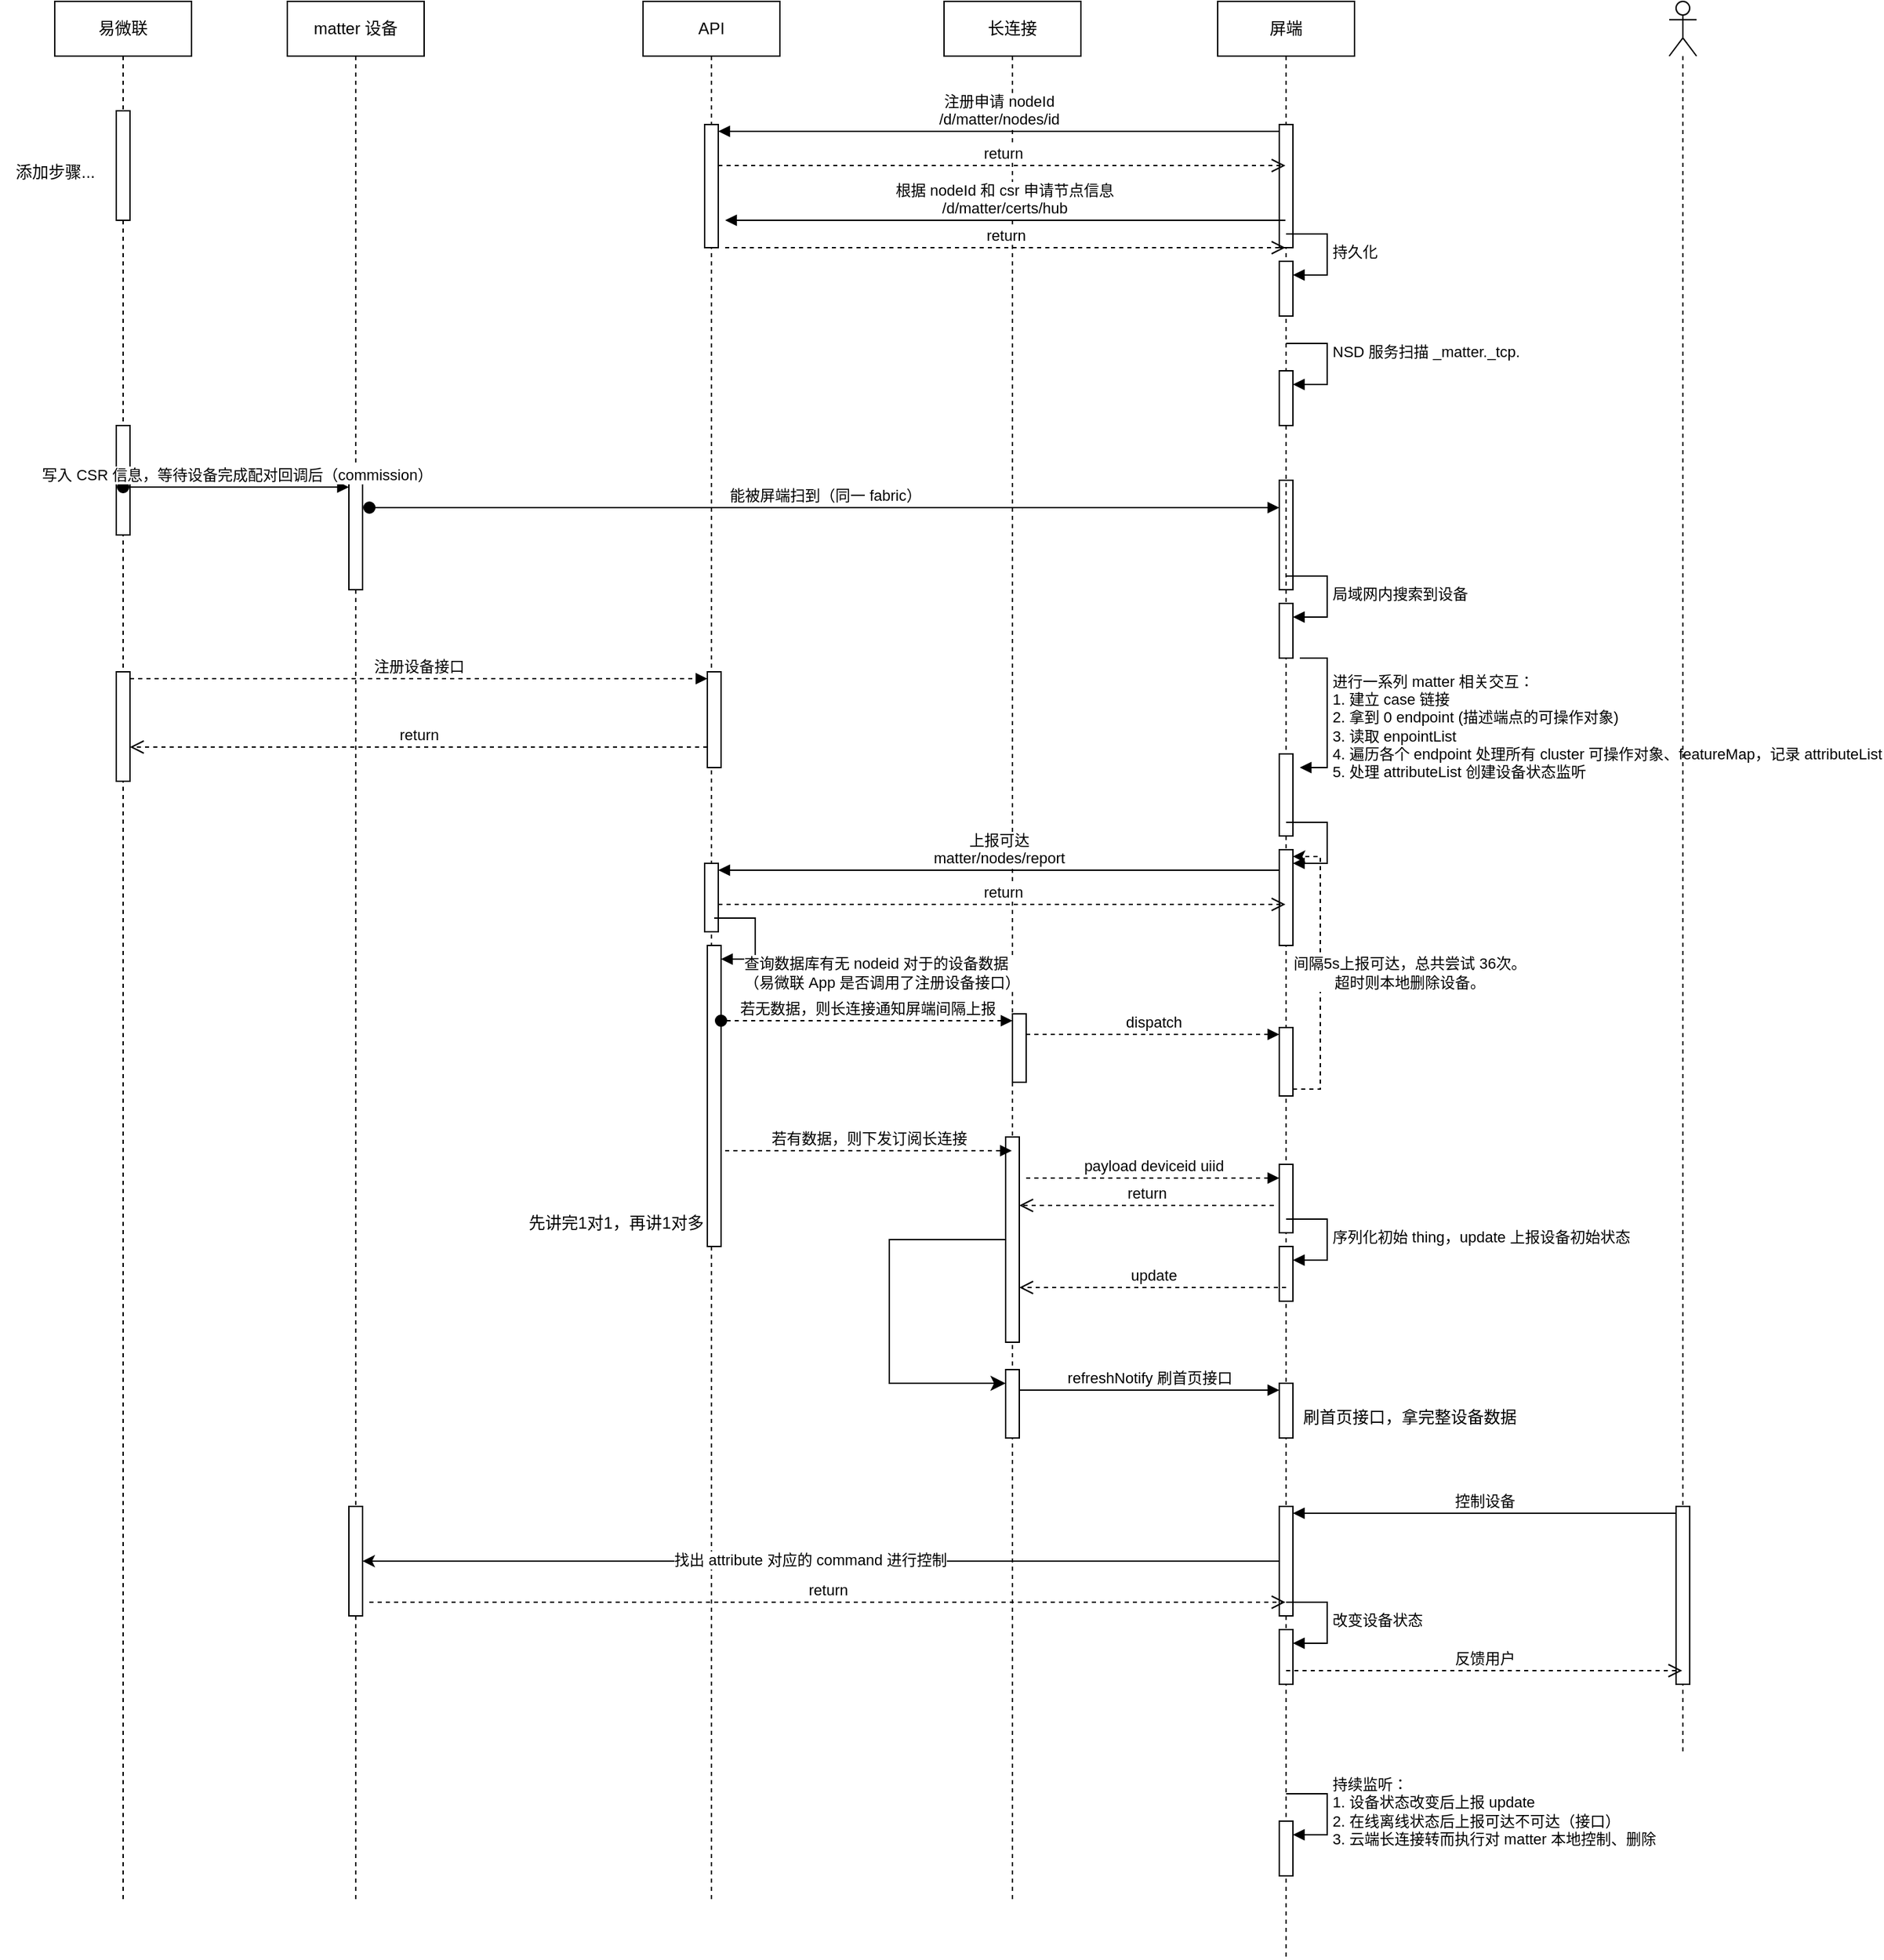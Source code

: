 <mxfile version="24.8.3">
  <diagram name="第 1 页" id="DqAuJEAkPbMgBLOHVG0x">
    <mxGraphModel dx="2074" dy="1121" grid="1" gridSize="10" guides="1" tooltips="1" connect="1" arrows="1" fold="1" page="1" pageScale="1" pageWidth="827" pageHeight="1169" math="0" shadow="0">
      <root>
        <mxCell id="0" />
        <mxCell id="1" parent="0" />
        <mxCell id="5-pW2CJAqJHtAn-jCWG6-14" value="" style="edgeStyle=orthogonalEdgeStyle;rounded=0;orthogonalLoop=1;jettySize=auto;html=1;" parent="1" edge="1">
          <mxGeometry relative="1" as="geometry">
            <mxPoint x="750" y="1050" as="sourcePoint" />
            <mxPoint x="749.5" y="1050" as="targetPoint" />
          </mxGeometry>
        </mxCell>
        <mxCell id="5-pW2CJAqJHtAn-jCWG6-81" value="长连接" style="shape=umlLifeline;perimeter=lifelinePerimeter;whiteSpace=wrap;html=1;container=1;dropTarget=0;collapsible=0;recursiveResize=0;outlineConnect=0;portConstraint=eastwest;newEdgeStyle={&quot;curved&quot;:0,&quot;rounded&quot;:0};" parent="1" vertex="1">
          <mxGeometry x="1000" y="40" width="100" height="1390" as="geometry" />
        </mxCell>
        <mxCell id="5-pW2CJAqJHtAn-jCWG6-89" value="" style="html=1;points=[[0,0,0,0,5],[0,1,0,0,-5],[1,0,0,0,5],[1,1,0,0,-5]];perimeter=orthogonalPerimeter;outlineConnect=0;targetShapes=umlLifeline;portConstraint=eastwest;newEdgeStyle={&quot;curved&quot;:0,&quot;rounded&quot;:0};" parent="5-pW2CJAqJHtAn-jCWG6-81" vertex="1">
          <mxGeometry x="50" y="740" width="10" height="50" as="geometry" />
        </mxCell>
        <mxCell id="5-pW2CJAqJHtAn-jCWG6-97" value="" style="html=1;points=[[0,0,0,0,5],[0,1,0,0,-5],[1,0,0,0,5],[1,1,0,0,-5]];perimeter=orthogonalPerimeter;outlineConnect=0;targetShapes=umlLifeline;portConstraint=eastwest;newEdgeStyle={&quot;curved&quot;:0,&quot;rounded&quot;:0};" parent="5-pW2CJAqJHtAn-jCWG6-81" vertex="1">
          <mxGeometry x="45" y="830" width="10" height="150" as="geometry" />
        </mxCell>
        <mxCell id="5-pW2CJAqJHtAn-jCWG6-109" value="" style="html=1;points=[[0,0,0,0,5],[0,1,0,0,-5],[1,0,0,0,5],[1,1,0,0,-5]];perimeter=orthogonalPerimeter;outlineConnect=0;targetShapes=umlLifeline;portConstraint=eastwest;newEdgeStyle={&quot;curved&quot;:0,&quot;rounded&quot;:0};" parent="5-pW2CJAqJHtAn-jCWG6-81" vertex="1">
          <mxGeometry x="45" y="1000" width="10" height="50" as="geometry" />
        </mxCell>
        <mxCell id="5-pW2CJAqJHtAn-jCWG6-110" value="" style="edgeStyle=segmentEdgeStyle;endArrow=classic;html=1;curved=0;rounded=0;endSize=8;startSize=8;sourcePerimeterSpacing=0;targetPerimeterSpacing=0;" parent="5-pW2CJAqJHtAn-jCWG6-81" source="5-pW2CJAqJHtAn-jCWG6-97" target="5-pW2CJAqJHtAn-jCWG6-109" edge="1">
          <mxGeometry width="100" relative="1" as="geometry">
            <mxPoint x="-90" y="950" as="sourcePoint" />
            <mxPoint x="10" y="990" as="targetPoint" />
            <Array as="points">
              <mxPoint x="-40" y="905" />
              <mxPoint x="-40" y="1010" />
            </Array>
          </mxGeometry>
        </mxCell>
        <mxCell id="5-pW2CJAqJHtAn-jCWG6-36" value="易微联" style="shape=umlLifeline;perimeter=lifelinePerimeter;whiteSpace=wrap;html=1;container=1;dropTarget=0;collapsible=0;recursiveResize=0;outlineConnect=0;portConstraint=eastwest;newEdgeStyle={&quot;curved&quot;:0,&quot;rounded&quot;:0};" parent="1" vertex="1">
          <mxGeometry x="350" y="40" width="100" height="1390" as="geometry" />
        </mxCell>
        <mxCell id="5-pW2CJAqJHtAn-jCWG6-118" value="" style="html=1;points=[[0,0,0,0,5],[0,1,0,0,-5],[1,0,0,0,5],[1,1,0,0,-5]];perimeter=orthogonalPerimeter;outlineConnect=0;targetShapes=umlLifeline;portConstraint=eastwest;newEdgeStyle={&quot;curved&quot;:0,&quot;rounded&quot;:0};" parent="5-pW2CJAqJHtAn-jCWG6-36" vertex="1">
          <mxGeometry x="45" y="310" width="10" height="80" as="geometry" />
        </mxCell>
        <mxCell id="5-pW2CJAqJHtAn-jCWG6-129" value="" style="html=1;points=[[0,0,0,0,5],[0,1,0,0,-5],[1,0,0,0,5],[1,1,0,0,-5]];perimeter=orthogonalPerimeter;outlineConnect=0;targetShapes=umlLifeline;portConstraint=eastwest;newEdgeStyle={&quot;curved&quot;:0,&quot;rounded&quot;:0};" parent="5-pW2CJAqJHtAn-jCWG6-36" vertex="1">
          <mxGeometry x="45" y="490" width="10" height="80" as="geometry" />
        </mxCell>
        <mxCell id="RfyhS9GIMMwHfUL1kVkt-2" value="" style="html=1;points=[[0,0,0,0,5],[0,1,0,0,-5],[1,0,0,0,5],[1,1,0,0,-5]];perimeter=orthogonalPerimeter;outlineConnect=0;targetShapes=umlLifeline;portConstraint=eastwest;newEdgeStyle={&quot;curved&quot;:0,&quot;rounded&quot;:0};" vertex="1" parent="5-pW2CJAqJHtAn-jCWG6-36">
          <mxGeometry x="45" y="80" width="10" height="80" as="geometry" />
        </mxCell>
        <mxCell id="5-pW2CJAqJHtAn-jCWG6-40" value="matter 设备" style="shape=umlLifeline;perimeter=lifelinePerimeter;whiteSpace=wrap;html=1;container=1;dropTarget=0;collapsible=0;recursiveResize=0;outlineConnect=0;portConstraint=eastwest;newEdgeStyle={&quot;curved&quot;:0,&quot;rounded&quot;:0};" parent="1" vertex="1">
          <mxGeometry x="520" y="40" width="100" height="1390" as="geometry" />
        </mxCell>
        <mxCell id="5-pW2CJAqJHtAn-jCWG6-41" value="" style="html=1;points=[[0,0,0,0,5],[0,1,0,0,-5],[1,0,0,0,5],[1,1,0,0,-5]];perimeter=orthogonalPerimeter;outlineConnect=0;targetShapes=umlLifeline;portConstraint=eastwest;newEdgeStyle={&quot;curved&quot;:0,&quot;rounded&quot;:0};" parent="5-pW2CJAqJHtAn-jCWG6-40" vertex="1">
          <mxGeometry x="45" y="350" width="10" height="80" as="geometry" />
        </mxCell>
        <mxCell id="5-pW2CJAqJHtAn-jCWG6-42" value="写入 CSR 信息，等待设备完成配对回调后（commission）" style="html=1;verticalAlign=bottom;startArrow=oval;endArrow=block;startSize=8;curved=0;rounded=0;entryX=0;entryY=0;entryDx=0;entryDy=5;" parent="5-pW2CJAqJHtAn-jCWG6-40" target="5-pW2CJAqJHtAn-jCWG6-41" edge="1">
          <mxGeometry x="0.006" relative="1" as="geometry">
            <mxPoint x="-120" y="355" as="sourcePoint" />
            <mxPoint as="offset" />
          </mxGeometry>
        </mxCell>
        <mxCell id="5-pW2CJAqJHtAn-jCWG6-53" value="能被屏端扫到（同一 fabric）" style="html=1;verticalAlign=bottom;startArrow=oval;startFill=1;endArrow=block;startSize=8;curved=0;rounded=0;" parent="5-pW2CJAqJHtAn-jCWG6-40" target="5-pW2CJAqJHtAn-jCWG6-44" edge="1">
          <mxGeometry width="60" relative="1" as="geometry">
            <mxPoint x="60" y="370" as="sourcePoint" />
            <mxPoint x="240" y="370" as="targetPoint" />
            <mxPoint as="offset" />
          </mxGeometry>
        </mxCell>
        <mxCell id="5-pW2CJAqJHtAn-jCWG6-44" value="" style="html=1;points=[[0,0,0,0,5],[0,1,0,0,-5],[1,0,0,0,5],[1,1,0,0,-5]];perimeter=orthogonalPerimeter;outlineConnect=0;targetShapes=umlLifeline;portConstraint=eastwest;newEdgeStyle={&quot;curved&quot;:0,&quot;rounded&quot;:0};" parent="5-pW2CJAqJHtAn-jCWG6-40" vertex="1">
          <mxGeometry x="725" y="350" width="10" height="80" as="geometry" />
        </mxCell>
        <mxCell id="5-pW2CJAqJHtAn-jCWG6-137" value="" style="html=1;points=[[0,0,0,0,5],[0,1,0,0,-5],[1,0,0,0,5],[1,1,0,0,-5]];perimeter=orthogonalPerimeter;outlineConnect=0;targetShapes=umlLifeline;portConstraint=eastwest;newEdgeStyle={&quot;curved&quot;:0,&quot;rounded&quot;:0};" parent="5-pW2CJAqJHtAn-jCWG6-40" vertex="1">
          <mxGeometry x="45" y="1100" width="10" height="80" as="geometry" />
        </mxCell>
        <mxCell id="5-pW2CJAqJHtAn-jCWG6-43" value="屏端" style="shape=umlLifeline;perimeter=lifelinePerimeter;whiteSpace=wrap;html=1;container=1;dropTarget=0;collapsible=0;recursiveResize=0;outlineConnect=0;portConstraint=eastwest;newEdgeStyle={&quot;curved&quot;:0,&quot;rounded&quot;:0};" parent="1" vertex="1">
          <mxGeometry x="1200" y="40" width="100" height="1430" as="geometry" />
        </mxCell>
        <mxCell id="5-pW2CJAqJHtAn-jCWG6-54" value="" style="html=1;points=[[0,0,0,0,5],[0,1,0,0,-5],[1,0,0,0,5],[1,1,0,0,-5]];perimeter=orthogonalPerimeter;outlineConnect=0;targetShapes=umlLifeline;portConstraint=eastwest;newEdgeStyle={&quot;curved&quot;:0,&quot;rounded&quot;:0};" parent="5-pW2CJAqJHtAn-jCWG6-43" vertex="1">
          <mxGeometry x="45" y="90" width="10" height="90" as="geometry" />
        </mxCell>
        <mxCell id="5-pW2CJAqJHtAn-jCWG6-65" value="" style="html=1;points=[[0,0,0,0,5],[0,1,0,0,-5],[1,0,0,0,5],[1,1,0,0,-5]];perimeter=orthogonalPerimeter;outlineConnect=0;targetShapes=umlLifeline;portConstraint=eastwest;newEdgeStyle={&quot;curved&quot;:0,&quot;rounded&quot;:0};" parent="5-pW2CJAqJHtAn-jCWG6-43" vertex="1">
          <mxGeometry x="45" y="190" width="10" height="40" as="geometry" />
        </mxCell>
        <mxCell id="5-pW2CJAqJHtAn-jCWG6-66" value="持久化" style="html=1;align=left;spacingLeft=2;endArrow=block;rounded=0;edgeStyle=orthogonalEdgeStyle;curved=0;rounded=0;" parent="5-pW2CJAqJHtAn-jCWG6-43" target="5-pW2CJAqJHtAn-jCWG6-65" edge="1">
          <mxGeometry relative="1" as="geometry">
            <mxPoint x="50" y="170" as="sourcePoint" />
            <Array as="points">
              <mxPoint x="80" y="200" />
            </Array>
          </mxGeometry>
        </mxCell>
        <mxCell id="5-pW2CJAqJHtAn-jCWG6-46" value="NSD 服务扫描 _matter._tcp.&lt;div&gt;&lt;br&gt;&lt;/div&gt;" style="html=1;align=left;spacingLeft=2;endArrow=block;rounded=0;edgeStyle=orthogonalEdgeStyle;curved=0;rounded=0;" parent="5-pW2CJAqJHtAn-jCWG6-43" target="5-pW2CJAqJHtAn-jCWG6-45" edge="1">
          <mxGeometry x="0.012" relative="1" as="geometry">
            <mxPoint x="50" y="250" as="sourcePoint" />
            <Array as="points">
              <mxPoint x="80" y="280" />
            </Array>
            <mxPoint as="offset" />
          </mxGeometry>
        </mxCell>
        <mxCell id="5-pW2CJAqJHtAn-jCWG6-45" value="" style="html=1;points=[[0,0,0,0,5],[0,1,0,0,-5],[1,0,0,0,5],[1,1,0,0,-5]];perimeter=orthogonalPerimeter;outlineConnect=0;targetShapes=umlLifeline;portConstraint=eastwest;newEdgeStyle={&quot;curved&quot;:0,&quot;rounded&quot;:0};" parent="5-pW2CJAqJHtAn-jCWG6-43" vertex="1">
          <mxGeometry x="45" y="270" width="10" height="40" as="geometry" />
        </mxCell>
        <mxCell id="5-pW2CJAqJHtAn-jCWG6-67" value="" style="html=1;points=[[0,0,0,0,5],[0,1,0,0,-5],[1,0,0,0,5],[1,1,0,0,-5]];perimeter=orthogonalPerimeter;outlineConnect=0;targetShapes=umlLifeline;portConstraint=eastwest;newEdgeStyle={&quot;curved&quot;:0,&quot;rounded&quot;:0};" parent="5-pW2CJAqJHtAn-jCWG6-43" vertex="1">
          <mxGeometry x="45" y="440" width="10" height="40" as="geometry" />
        </mxCell>
        <mxCell id="5-pW2CJAqJHtAn-jCWG6-68" value="局域网内搜索到设备" style="html=1;align=left;spacingLeft=2;endArrow=block;rounded=0;edgeStyle=orthogonalEdgeStyle;curved=0;rounded=0;" parent="5-pW2CJAqJHtAn-jCWG6-43" target="5-pW2CJAqJHtAn-jCWG6-67" edge="1">
          <mxGeometry x="0.012" relative="1" as="geometry">
            <mxPoint x="50" y="420" as="sourcePoint" />
            <Array as="points">
              <mxPoint x="80" y="450" />
            </Array>
            <mxPoint as="offset" />
          </mxGeometry>
        </mxCell>
        <mxCell id="5-pW2CJAqJHtAn-jCWG6-69" value="" style="html=1;points=[[0,0,0,0,5],[0,1,0,0,-5],[1,0,0,0,5],[1,1,0,0,-5]];perimeter=orthogonalPerimeter;outlineConnect=0;targetShapes=umlLifeline;portConstraint=eastwest;newEdgeStyle={&quot;curved&quot;:0,&quot;rounded&quot;:0};" parent="5-pW2CJAqJHtAn-jCWG6-43" vertex="1">
          <mxGeometry x="45" y="550" width="10" height="60" as="geometry" />
        </mxCell>
        <mxCell id="5-pW2CJAqJHtAn-jCWG6-70" value="进行一系列 matter 相关交互：&lt;br&gt;1. 建立 case 链接&lt;div&gt;2. 拿到 0 endpoint (描述端点的可操作对象)&lt;br&gt;3. 读取 enpointList&lt;/div&gt;&lt;div&gt;4. 遍历各个 endpoint 处理所有 cluster 可操作对象、featureMap，记录 attributeList&lt;br&gt;5. 处理 attributeList 创建设备状态监听&lt;/div&gt;" style="html=1;align=left;spacingLeft=2;endArrow=block;rounded=0;edgeStyle=orthogonalEdgeStyle;curved=0;rounded=0;" parent="5-pW2CJAqJHtAn-jCWG6-43" edge="1">
          <mxGeometry x="0.161" relative="1" as="geometry">
            <mxPoint x="60" y="480" as="sourcePoint" />
            <Array as="points">
              <mxPoint x="80" y="480" />
              <mxPoint x="80" y="560" />
            </Array>
            <mxPoint x="60" y="560" as="targetPoint" />
            <mxPoint as="offset" />
          </mxGeometry>
        </mxCell>
        <mxCell id="5-pW2CJAqJHtAn-jCWG6-75" value="" style="html=1;align=left;spacingLeft=2;endArrow=block;rounded=0;edgeStyle=orthogonalEdgeStyle;curved=0;rounded=0;" parent="5-pW2CJAqJHtAn-jCWG6-43" target="5-pW2CJAqJHtAn-jCWG6-74" edge="1">
          <mxGeometry x="0.012" relative="1" as="geometry">
            <mxPoint x="50" y="600" as="sourcePoint" />
            <Array as="points">
              <mxPoint x="80" y="630" />
            </Array>
            <mxPoint as="offset" />
          </mxGeometry>
        </mxCell>
        <mxCell id="5-pW2CJAqJHtAn-jCWG6-74" value="" style="html=1;points=[[0,0,0,0,5],[0,1,0,0,-5],[1,0,0,0,5],[1,1,0,0,-5]];perimeter=orthogonalPerimeter;outlineConnect=0;targetShapes=umlLifeline;portConstraint=eastwest;newEdgeStyle={&quot;curved&quot;:0,&quot;rounded&quot;:0};" parent="5-pW2CJAqJHtAn-jCWG6-43" vertex="1">
          <mxGeometry x="45" y="620" width="10" height="70" as="geometry" />
        </mxCell>
        <mxCell id="5-pW2CJAqJHtAn-jCWG6-86" value="" style="html=1;points=[[0,0,0,0,5],[0,1,0,0,-5],[1,0,0,0,5],[1,1,0,0,-5]];perimeter=orthogonalPerimeter;outlineConnect=0;targetShapes=umlLifeline;portConstraint=eastwest;newEdgeStyle={&quot;curved&quot;:0,&quot;rounded&quot;:0};" parent="5-pW2CJAqJHtAn-jCWG6-43" vertex="1">
          <mxGeometry x="45" y="750" width="10" height="50" as="geometry" />
        </mxCell>
        <mxCell id="5-pW2CJAqJHtAn-jCWG6-95" style="edgeStyle=orthogonalEdgeStyle;rounded=0;orthogonalLoop=1;jettySize=auto;html=1;curved=0;exitX=1;exitY=1;exitDx=0;exitDy=-5;exitPerimeter=0;entryX=1;entryY=0;entryDx=0;entryDy=5;entryPerimeter=0;dashed=1;" parent="5-pW2CJAqJHtAn-jCWG6-43" source="5-pW2CJAqJHtAn-jCWG6-86" target="5-pW2CJAqJHtAn-jCWG6-74" edge="1">
          <mxGeometry relative="1" as="geometry" />
        </mxCell>
        <mxCell id="5-pW2CJAqJHtAn-jCWG6-96" value="间隔5s上报可达，总共尝试 36次。&lt;br&gt;超时则本地删除设备。" style="edgeLabel;html=1;align=center;verticalAlign=middle;resizable=0;points=[];" parent="5-pW2CJAqJHtAn-jCWG6-95" vertex="1" connectable="0">
          <mxGeometry x="0.067" y="1" relative="1" as="geometry">
            <mxPoint x="66" y="7" as="offset" />
          </mxGeometry>
        </mxCell>
        <mxCell id="5-pW2CJAqJHtAn-jCWG6-99" value="" style="html=1;points=[[0,0,0,0,5],[0,1,0,0,-5],[1,0,0,0,5],[1,1,0,0,-5]];perimeter=orthogonalPerimeter;outlineConnect=0;targetShapes=umlLifeline;portConstraint=eastwest;newEdgeStyle={&quot;curved&quot;:0,&quot;rounded&quot;:0};" parent="5-pW2CJAqJHtAn-jCWG6-43" vertex="1">
          <mxGeometry x="45" y="850" width="10" height="50" as="geometry" />
        </mxCell>
        <mxCell id="5-pW2CJAqJHtAn-jCWG6-104" value="" style="html=1;points=[[0,0,0,0,5],[0,1,0,0,-5],[1,0,0,0,5],[1,1,0,0,-5]];perimeter=orthogonalPerimeter;outlineConnect=0;targetShapes=umlLifeline;portConstraint=eastwest;newEdgeStyle={&quot;curved&quot;:0,&quot;rounded&quot;:0};" parent="5-pW2CJAqJHtAn-jCWG6-43" vertex="1">
          <mxGeometry x="45" y="910" width="10" height="40" as="geometry" />
        </mxCell>
        <mxCell id="5-pW2CJAqJHtAn-jCWG6-105" value="序列化初始 thing，update 上报设备初始状态" style="html=1;align=left;spacingLeft=2;endArrow=block;rounded=0;edgeStyle=orthogonalEdgeStyle;curved=0;rounded=0;" parent="5-pW2CJAqJHtAn-jCWG6-43" target="5-pW2CJAqJHtAn-jCWG6-104" edge="1">
          <mxGeometry relative="1" as="geometry">
            <mxPoint x="50" y="890" as="sourcePoint" />
            <Array as="points">
              <mxPoint x="80" y="920" />
            </Array>
          </mxGeometry>
        </mxCell>
        <mxCell id="5-pW2CJAqJHtAn-jCWG6-111" value="" style="html=1;points=[[0,0,0,0,5],[0,1,0,0,-5],[1,0,0,0,5],[1,1,0,0,-5]];perimeter=orthogonalPerimeter;outlineConnect=0;targetShapes=umlLifeline;portConstraint=eastwest;newEdgeStyle={&quot;curved&quot;:0,&quot;rounded&quot;:0};" parent="5-pW2CJAqJHtAn-jCWG6-43" vertex="1">
          <mxGeometry x="45" y="1010" width="10" height="40" as="geometry" />
        </mxCell>
        <mxCell id="5-pW2CJAqJHtAn-jCWG6-134" value="" style="html=1;points=[[0,0,0,0,5],[0,1,0,0,-5],[1,0,0,0,5],[1,1,0,0,-5]];perimeter=orthogonalPerimeter;outlineConnect=0;targetShapes=umlLifeline;portConstraint=eastwest;newEdgeStyle={&quot;curved&quot;:0,&quot;rounded&quot;:0};" parent="5-pW2CJAqJHtAn-jCWG6-43" vertex="1">
          <mxGeometry x="45" y="1100" width="10" height="80" as="geometry" />
        </mxCell>
        <mxCell id="5-pW2CJAqJHtAn-jCWG6-141" value="" style="html=1;points=[[0,0,0,0,5],[0,1,0,0,-5],[1,0,0,0,5],[1,1,0,0,-5]];perimeter=orthogonalPerimeter;outlineConnect=0;targetShapes=umlLifeline;portConstraint=eastwest;newEdgeStyle={&quot;curved&quot;:0,&quot;rounded&quot;:0};" parent="5-pW2CJAqJHtAn-jCWG6-43" vertex="1">
          <mxGeometry x="45" y="1190" width="10" height="40" as="geometry" />
        </mxCell>
        <mxCell id="5-pW2CJAqJHtAn-jCWG6-142" value="改变设备状态" style="html=1;align=left;spacingLeft=2;endArrow=block;rounded=0;edgeStyle=orthogonalEdgeStyle;curved=0;rounded=0;" parent="5-pW2CJAqJHtAn-jCWG6-43" target="5-pW2CJAqJHtAn-jCWG6-141" edge="1">
          <mxGeometry x="0.005" relative="1" as="geometry">
            <mxPoint x="50" y="1170" as="sourcePoint" />
            <Array as="points">
              <mxPoint x="80" y="1200" />
            </Array>
            <mxPoint as="offset" />
          </mxGeometry>
        </mxCell>
        <mxCell id="5-pW2CJAqJHtAn-jCWG6-145" value="" style="html=1;points=[[0,0,0,0,5],[0,1,0,0,-5],[1,0,0,0,5],[1,1,0,0,-5]];perimeter=orthogonalPerimeter;outlineConnect=0;targetShapes=umlLifeline;portConstraint=eastwest;newEdgeStyle={&quot;curved&quot;:0,&quot;rounded&quot;:0};" parent="5-pW2CJAqJHtAn-jCWG6-43" vertex="1">
          <mxGeometry x="45" y="1330" width="10" height="40" as="geometry" />
        </mxCell>
        <mxCell id="5-pW2CJAqJHtAn-jCWG6-146" value="持续监听：&lt;br&gt;1. 设备状态改变后上报 update&lt;br&gt;2. 在线离线状态后上报可达不可达（接口）&lt;br&gt;3. 云端长连接转而执行对 matter 本地控制、删除" style="html=1;align=left;spacingLeft=2;endArrow=block;rounded=0;edgeStyle=orthogonalEdgeStyle;curved=0;rounded=0;" parent="5-pW2CJAqJHtAn-jCWG6-43" target="5-pW2CJAqJHtAn-jCWG6-145" edge="1">
          <mxGeometry x="0.005" relative="1" as="geometry">
            <mxPoint x="50" y="1310" as="sourcePoint" />
            <Array as="points">
              <mxPoint x="80" y="1340" />
            </Array>
            <mxPoint as="offset" />
          </mxGeometry>
        </mxCell>
        <mxCell id="5-pW2CJAqJHtAn-jCWG6-57" value="API" style="shape=umlLifeline;perimeter=lifelinePerimeter;whiteSpace=wrap;html=1;container=1;dropTarget=0;collapsible=0;recursiveResize=0;outlineConnect=0;portConstraint=eastwest;newEdgeStyle={&quot;curved&quot;:0,&quot;rounded&quot;:0};" parent="1" vertex="1">
          <mxGeometry x="780" y="40" width="100" height="1390" as="geometry" />
        </mxCell>
        <mxCell id="5-pW2CJAqJHtAn-jCWG6-60" value="" style="html=1;points=[[0,0,0,0,5],[0,1,0,0,-5],[1,0,0,0,5],[1,1,0,0,-5]];perimeter=orthogonalPerimeter;outlineConnect=0;targetShapes=umlLifeline;portConstraint=eastwest;newEdgeStyle={&quot;curved&quot;:0,&quot;rounded&quot;:0};" parent="5-pW2CJAqJHtAn-jCWG6-57" vertex="1">
          <mxGeometry x="45" y="90" width="10" height="90" as="geometry" />
        </mxCell>
        <mxCell id="5-pW2CJAqJHtAn-jCWG6-76" value="" style="html=1;points=[[0,0,0,0,5],[0,1,0,0,-5],[1,0,0,0,5],[1,1,0,0,-5]];perimeter=orthogonalPerimeter;outlineConnect=0;targetShapes=umlLifeline;portConstraint=eastwest;newEdgeStyle={&quot;curved&quot;:0,&quot;rounded&quot;:0};" parent="5-pW2CJAqJHtAn-jCWG6-57" vertex="1">
          <mxGeometry x="45" y="630" width="10" height="50" as="geometry" />
        </mxCell>
        <mxCell id="5-pW2CJAqJHtAn-jCWG6-79" value="" style="html=1;points=[[0,0,0,0,5],[0,1,0,0,-5],[1,0,0,0,5],[1,1,0,0,-5]];perimeter=orthogonalPerimeter;outlineConnect=0;targetShapes=umlLifeline;portConstraint=eastwest;newEdgeStyle={&quot;curved&quot;:0,&quot;rounded&quot;:0};" parent="5-pW2CJAqJHtAn-jCWG6-57" vertex="1">
          <mxGeometry x="47" y="690" width="10" height="220" as="geometry" />
        </mxCell>
        <mxCell id="5-pW2CJAqJHtAn-jCWG6-80" value="查询数据库有无 nodeid 对于的设备数据&lt;br&gt;（易微联 App 是否调用了注册设备接口）" style="html=1;align=left;spacingLeft=2;endArrow=block;rounded=0;edgeStyle=orthogonalEdgeStyle;curved=0;rounded=0;" parent="5-pW2CJAqJHtAn-jCWG6-57" target="5-pW2CJAqJHtAn-jCWG6-79" edge="1">
          <mxGeometry x="0.694" y="10" relative="1" as="geometry">
            <mxPoint x="52" y="670" as="sourcePoint" />
            <Array as="points">
              <mxPoint x="82" y="700" />
            </Array>
            <mxPoint as="offset" />
          </mxGeometry>
        </mxCell>
        <mxCell id="5-pW2CJAqJHtAn-jCWG6-126" value="" style="html=1;points=[[0,0,0,0,5],[0,1,0,0,-5],[1,0,0,0,5],[1,1,0,0,-5]];perimeter=orthogonalPerimeter;outlineConnect=0;targetShapes=umlLifeline;portConstraint=eastwest;newEdgeStyle={&quot;curved&quot;:0,&quot;rounded&quot;:0};" parent="5-pW2CJAqJHtAn-jCWG6-57" vertex="1">
          <mxGeometry x="47" y="490" width="10" height="70" as="geometry" />
        </mxCell>
        <mxCell id="5-pW2CJAqJHtAn-jCWG6-62" value="return" style="html=1;verticalAlign=bottom;endArrow=open;dashed=1;endSize=8;curved=0;rounded=0;" parent="1" target="5-pW2CJAqJHtAn-jCWG6-43" edge="1">
          <mxGeometry relative="1" as="geometry">
            <mxPoint x="1075" y="160" as="targetPoint" />
            <mxPoint x="835" y="160" as="sourcePoint" />
          </mxGeometry>
        </mxCell>
        <mxCell id="5-pW2CJAqJHtAn-jCWG6-61" value="注册申请 nodeId&lt;br&gt;/d/matter/nodes/id" style="html=1;verticalAlign=bottom;endArrow=block;curved=0;rounded=0;entryX=1;entryY=0;entryDx=0;entryDy=5;exitX=0;exitY=0;exitDx=0;exitDy=5;exitPerimeter=0;" parent="1" source="5-pW2CJAqJHtAn-jCWG6-54" target="5-pW2CJAqJHtAn-jCWG6-60" edge="1">
          <mxGeometry relative="1" as="geometry">
            <mxPoint x="905" y="135" as="sourcePoint" />
            <mxPoint as="offset" />
          </mxGeometry>
        </mxCell>
        <mxCell id="5-pW2CJAqJHtAn-jCWG6-63" value="根据 nodeId 和 csr 申请节点信息&lt;br&gt;/d/matter/certs/hub" style="html=1;verticalAlign=bottom;endArrow=block;curved=0;rounded=0;" parent="1" source="5-pW2CJAqJHtAn-jCWG6-43" edge="1">
          <mxGeometry x="0.004" relative="1" as="geometry">
            <mxPoint x="1067" y="200" as="sourcePoint" />
            <mxPoint x="840" y="200" as="targetPoint" />
            <mxPoint as="offset" />
          </mxGeometry>
        </mxCell>
        <mxCell id="5-pW2CJAqJHtAn-jCWG6-64" value="return" style="html=1;verticalAlign=bottom;endArrow=open;dashed=1;endSize=8;curved=0;rounded=0;" parent="1" target="5-pW2CJAqJHtAn-jCWG6-43" edge="1">
          <mxGeometry relative="1" as="geometry">
            <mxPoint x="1080" y="220" as="targetPoint" />
            <mxPoint x="840" y="220" as="sourcePoint" />
            <mxPoint as="offset" />
          </mxGeometry>
        </mxCell>
        <mxCell id="5-pW2CJAqJHtAn-jCWG6-77" value="上报可达&lt;br&gt;matter/nodes/report" style="html=1;verticalAlign=bottom;endArrow=block;curved=0;rounded=0;entryX=1;entryY=0;entryDx=0;entryDy=5;" parent="1" source="5-pW2CJAqJHtAn-jCWG6-74" target="5-pW2CJAqJHtAn-jCWG6-76" edge="1">
          <mxGeometry relative="1" as="geometry">
            <mxPoint x="905" y="695" as="sourcePoint" />
            <mxPoint as="offset" />
          </mxGeometry>
        </mxCell>
        <mxCell id="5-pW2CJAqJHtAn-jCWG6-78" value="return" style="html=1;verticalAlign=bottom;endArrow=open;dashed=1;endSize=8;curved=0;rounded=0;exitX=1;exitY=1;exitDx=0;exitDy=-5;" parent="1" edge="1">
          <mxGeometry relative="1" as="geometry">
            <mxPoint x="1249.5" y="700" as="targetPoint" />
            <mxPoint x="835" y="700" as="sourcePoint" />
          </mxGeometry>
        </mxCell>
        <mxCell id="5-pW2CJAqJHtAn-jCWG6-90" value="若无数据，则长连接通知屏端间隔上报" style="html=1;verticalAlign=bottom;startArrow=oval;endArrow=block;startSize=8;curved=0;rounded=0;entryX=0;entryY=0;entryDx=0;entryDy=5;dashed=1;" parent="1" target="5-pW2CJAqJHtAn-jCWG6-89" edge="1">
          <mxGeometry relative="1" as="geometry">
            <mxPoint x="837" y="785" as="sourcePoint" />
          </mxGeometry>
        </mxCell>
        <mxCell id="5-pW2CJAqJHtAn-jCWG6-87" value="dispatch" style="html=1;verticalAlign=bottom;endArrow=block;curved=0;rounded=0;entryX=0;entryY=0;entryDx=0;entryDy=5;dashed=1;" parent="1" source="5-pW2CJAqJHtAn-jCWG6-89" target="5-pW2CJAqJHtAn-jCWG6-86" edge="1">
          <mxGeometry relative="1" as="geometry">
            <mxPoint x="1175" y="795" as="sourcePoint" />
          </mxGeometry>
        </mxCell>
        <mxCell id="5-pW2CJAqJHtAn-jCWG6-98" value="若有数据，则下发订阅长连接" style="html=1;verticalAlign=bottom;endArrow=block;curved=0;rounded=0;dashed=1;" parent="1" target="5-pW2CJAqJHtAn-jCWG6-81" edge="1">
          <mxGeometry x="0.002" width="80" relative="1" as="geometry">
            <mxPoint x="840" y="880" as="sourcePoint" />
            <mxPoint x="920" y="880" as="targetPoint" />
            <mxPoint as="offset" />
          </mxGeometry>
        </mxCell>
        <mxCell id="5-pW2CJAqJHtAn-jCWG6-100" value="payload deviceid uiid" style="html=1;verticalAlign=bottom;endArrow=block;curved=0;rounded=0;dashed=1;" parent="1" target="5-pW2CJAqJHtAn-jCWG6-99" edge="1">
          <mxGeometry x="0.005" width="80" relative="1" as="geometry">
            <mxPoint x="1060" y="900" as="sourcePoint" />
            <mxPoint x="1130" y="900" as="targetPoint" />
            <mxPoint as="offset" />
          </mxGeometry>
        </mxCell>
        <mxCell id="5-pW2CJAqJHtAn-jCWG6-101" value="return" style="html=1;verticalAlign=bottom;endArrow=open;dashed=1;endSize=8;curved=0;rounded=0;" parent="1" edge="1">
          <mxGeometry relative="1" as="geometry">
            <mxPoint x="1241" y="920" as="sourcePoint" />
            <mxPoint x="1055" y="920" as="targetPoint" />
          </mxGeometry>
        </mxCell>
        <mxCell id="5-pW2CJAqJHtAn-jCWG6-106" value="update" style="html=1;verticalAlign=bottom;endArrow=open;dashed=1;endSize=8;curved=0;rounded=0;" parent="1" target="5-pW2CJAqJHtAn-jCWG6-97" edge="1">
          <mxGeometry relative="1" as="geometry">
            <mxPoint x="1250" y="980" as="sourcePoint" />
            <mxPoint x="1170" y="980" as="targetPoint" />
          </mxGeometry>
        </mxCell>
        <mxCell id="5-pW2CJAqJHtAn-jCWG6-112" value="refreshNotify 刷首页接口" style="html=1;verticalAlign=bottom;endArrow=block;curved=0;rounded=0;entryX=0;entryY=0;entryDx=0;entryDy=5;" parent="1" source="5-pW2CJAqJHtAn-jCWG6-109" target="5-pW2CJAqJHtAn-jCWG6-111" edge="1">
          <mxGeometry relative="1" as="geometry">
            <mxPoint x="1175" y="1055" as="sourcePoint" />
          </mxGeometry>
        </mxCell>
        <mxCell id="5-pW2CJAqJHtAn-jCWG6-115" value="刷首页接口，拿完整设备数据" style="text;html=1;align=center;verticalAlign=middle;resizable=0;points=[];autosize=1;strokeColor=none;fillColor=none;" parent="1" vertex="1">
          <mxGeometry x="1250" y="1060" width="180" height="30" as="geometry" />
        </mxCell>
        <mxCell id="5-pW2CJAqJHtAn-jCWG6-117" value="先讲完1对1，再讲1对多" style="text;html=1;align=center;verticalAlign=middle;resizable=0;points=[];autosize=1;strokeColor=none;fillColor=none;" parent="1" vertex="1">
          <mxGeometry x="685" y="918" width="150" height="30" as="geometry" />
        </mxCell>
        <mxCell id="5-pW2CJAqJHtAn-jCWG6-127" value="注册设备接口" style="html=1;verticalAlign=bottom;endArrow=block;curved=0;rounded=0;entryX=0;entryY=0;entryDx=0;entryDy=5;exitX=1;exitY=0;exitDx=0;exitDy=5;exitPerimeter=0;dashed=1;" parent="1" source="5-pW2CJAqJHtAn-jCWG6-129" target="5-pW2CJAqJHtAn-jCWG6-126" edge="1">
          <mxGeometry relative="1" as="geometry">
            <mxPoint x="757" y="535" as="sourcePoint" />
          </mxGeometry>
        </mxCell>
        <mxCell id="5-pW2CJAqJHtAn-jCWG6-128" value="return" style="html=1;verticalAlign=bottom;endArrow=open;dashed=1;endSize=8;curved=0;rounded=0;exitX=0;exitY=1;exitDx=0;exitDy=-5;entryX=1;entryY=1;entryDx=0;entryDy=-5;entryPerimeter=0;" parent="1" edge="1">
          <mxGeometry relative="1" as="geometry">
            <mxPoint x="405" y="585" as="targetPoint" />
            <mxPoint x="827" y="585" as="sourcePoint" />
          </mxGeometry>
        </mxCell>
        <mxCell id="5-pW2CJAqJHtAn-jCWG6-133" value="" style="shape=umlLifeline;perimeter=lifelinePerimeter;whiteSpace=wrap;html=1;container=1;dropTarget=0;collapsible=0;recursiveResize=0;outlineConnect=0;portConstraint=eastwest;newEdgeStyle={&quot;curved&quot;:0,&quot;rounded&quot;:0};participant=umlActor;" parent="1" vertex="1">
          <mxGeometry x="1530" y="40" width="20" height="1280" as="geometry" />
        </mxCell>
        <mxCell id="5-pW2CJAqJHtAn-jCWG6-116" value="" style="html=1;points=[[0,0,0,0,5],[0,1,0,0,-5],[1,0,0,0,5],[1,1,0,0,-5]];perimeter=orthogonalPerimeter;outlineConnect=0;targetShapes=umlLifeline;portConstraint=eastwest;newEdgeStyle={&quot;curved&quot;:0,&quot;rounded&quot;:0};" parent="5-pW2CJAqJHtAn-jCWG6-133" vertex="1">
          <mxGeometry x="5" y="1100" width="10" height="130" as="geometry" />
        </mxCell>
        <mxCell id="5-pW2CJAqJHtAn-jCWG6-135" value="控制设备" style="html=1;verticalAlign=bottom;endArrow=block;curved=0;rounded=0;entryX=1;entryY=0;entryDx=0;entryDy=5;exitX=0;exitY=0;exitDx=0;exitDy=5;exitPerimeter=0;" parent="1" source="5-pW2CJAqJHtAn-jCWG6-116" target="5-pW2CJAqJHtAn-jCWG6-134" edge="1">
          <mxGeometry relative="1" as="geometry">
            <mxPoint x="1325" y="1145" as="sourcePoint" />
          </mxGeometry>
        </mxCell>
        <mxCell id="5-pW2CJAqJHtAn-jCWG6-138" style="edgeStyle=orthogonalEdgeStyle;rounded=0;orthogonalLoop=1;jettySize=auto;html=1;curved=0;" parent="1" source="5-pW2CJAqJHtAn-jCWG6-134" target="5-pW2CJAqJHtAn-jCWG6-137" edge="1">
          <mxGeometry relative="1" as="geometry">
            <mxPoint x="580" y="1180" as="targetPoint" />
            <Array as="points" />
          </mxGeometry>
        </mxCell>
        <mxCell id="5-pW2CJAqJHtAn-jCWG6-139" value="找出 attribute 对应的 command 进行控制" style="edgeLabel;html=1;align=center;verticalAlign=middle;resizable=0;points=[];" parent="5-pW2CJAqJHtAn-jCWG6-138" vertex="1" connectable="0">
          <mxGeometry x="0.024" y="-1" relative="1" as="geometry">
            <mxPoint as="offset" />
          </mxGeometry>
        </mxCell>
        <mxCell id="5-pW2CJAqJHtAn-jCWG6-140" value="return" style="html=1;verticalAlign=bottom;endArrow=open;dashed=1;endSize=8;curved=0;rounded=0;exitX=1;exitY=1;exitDx=0;exitDy=-5;" parent="1" target="5-pW2CJAqJHtAn-jCWG6-43" edge="1">
          <mxGeometry relative="1" as="geometry">
            <mxPoint x="650" y="1210" as="targetPoint" />
            <mxPoint x="580" y="1210" as="sourcePoint" />
          </mxGeometry>
        </mxCell>
        <mxCell id="5-pW2CJAqJHtAn-jCWG6-143" value="反馈用户" style="html=1;verticalAlign=bottom;endArrow=open;dashed=1;endSize=8;curved=0;rounded=0;exitX=1;exitY=1;exitDx=0;exitDy=-5;" parent="1" target="5-pW2CJAqJHtAn-jCWG6-133" edge="1">
          <mxGeometry relative="1" as="geometry">
            <mxPoint x="1320" y="1260" as="targetPoint" />
            <mxPoint x="1250" y="1260" as="sourcePoint" />
          </mxGeometry>
        </mxCell>
        <mxCell id="RfyhS9GIMMwHfUL1kVkt-4" value="添加步骤..." style="text;html=1;align=center;verticalAlign=middle;resizable=0;points=[];autosize=1;strokeColor=none;fillColor=none;" vertex="1" parent="1">
          <mxGeometry x="310" y="150" width="80" height="30" as="geometry" />
        </mxCell>
      </root>
    </mxGraphModel>
  </diagram>
</mxfile>

